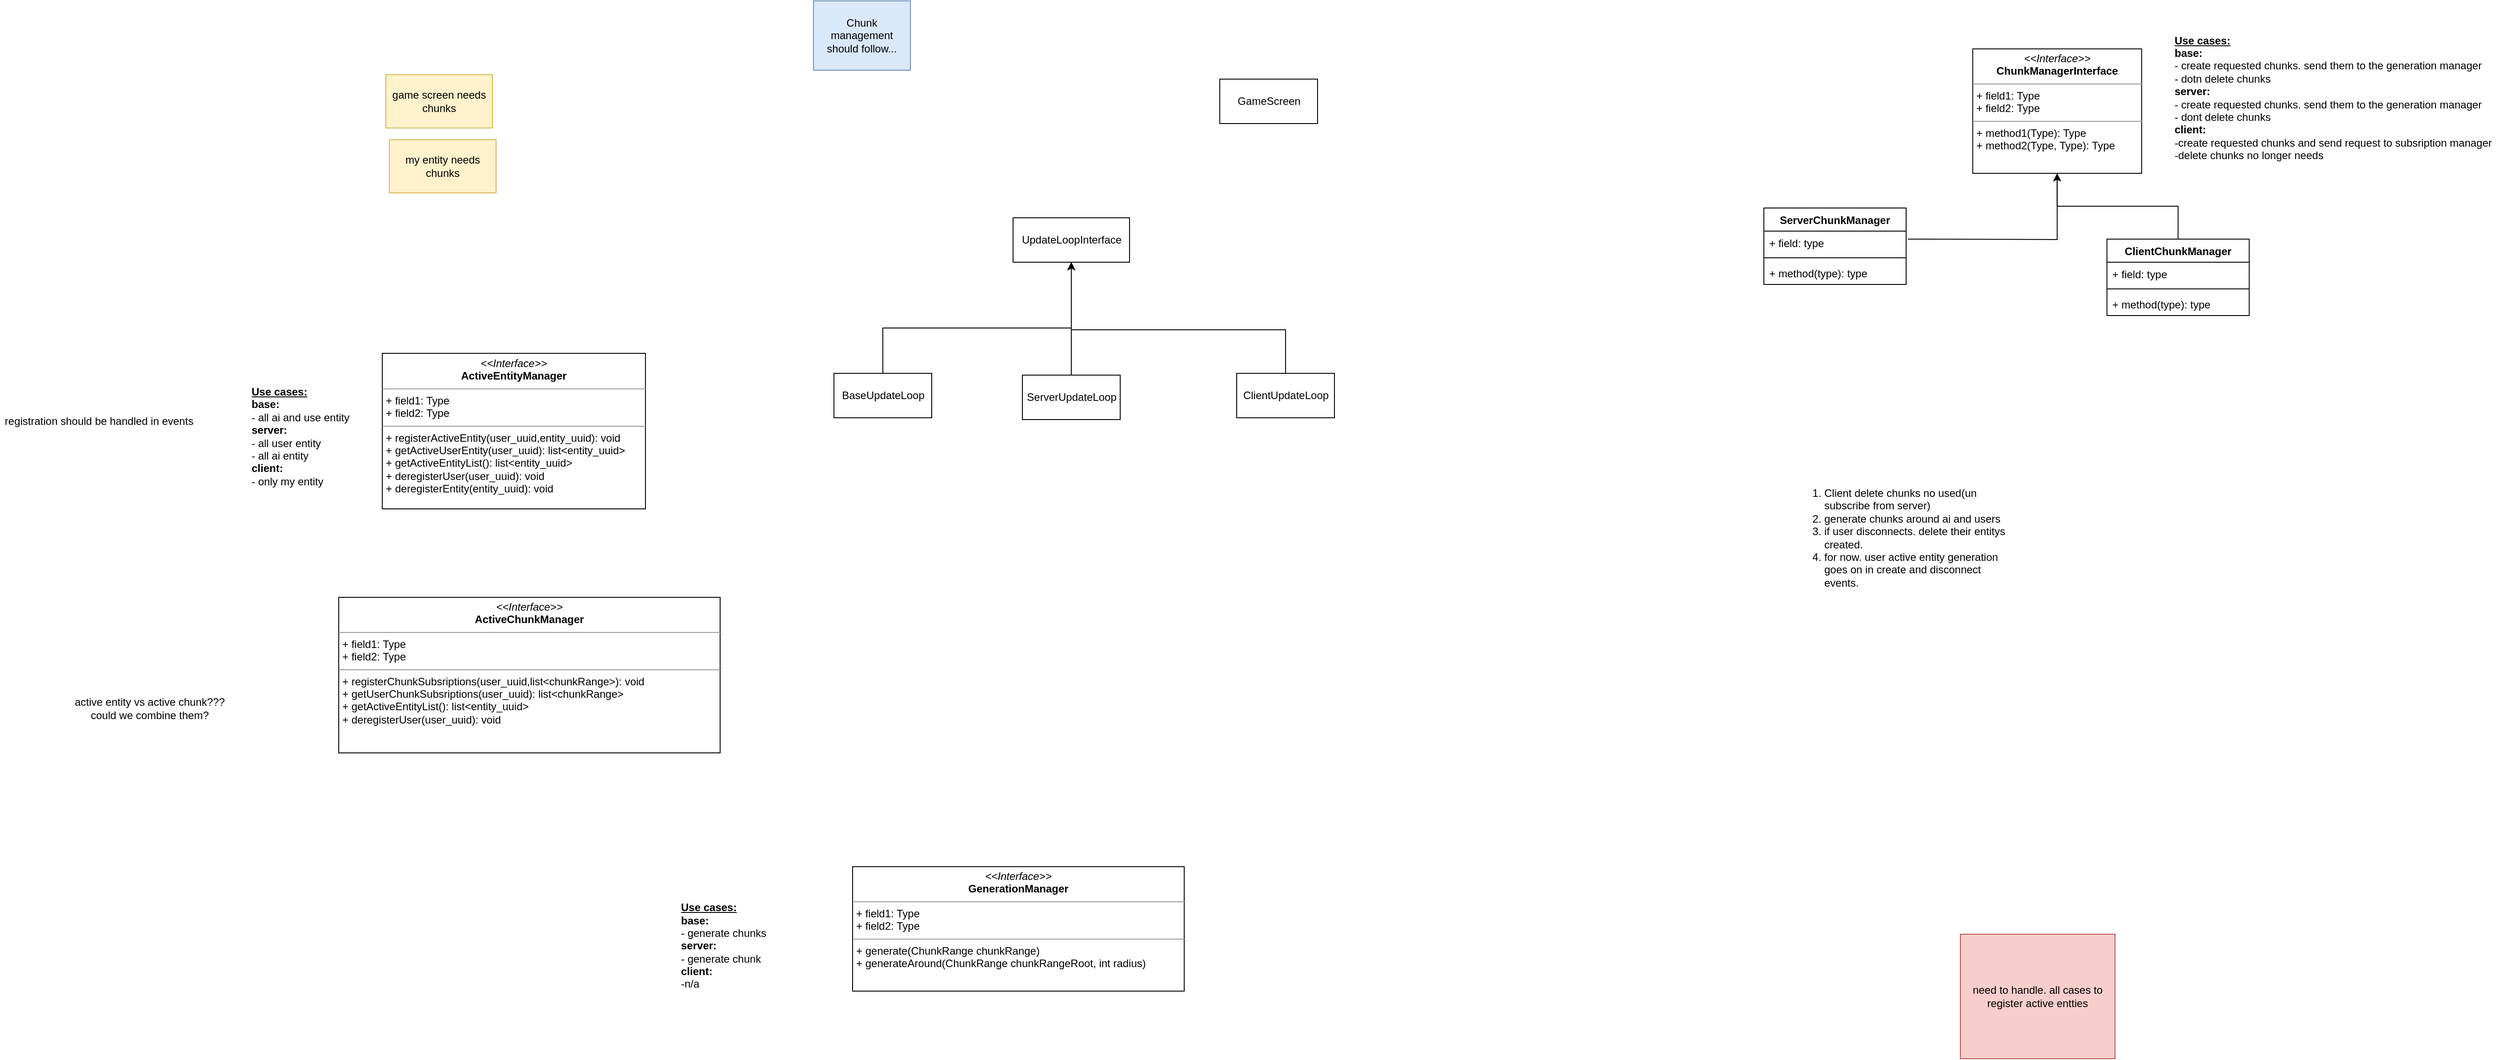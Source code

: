 <mxfile version="16.1.2" type="device"><diagram id="kUH15gHTl3p1baRAcVna" name="Page-1"><mxGraphModel dx="5690" dy="2263" grid="0" gridSize="10" guides="1" tooltips="1" connect="1" arrows="1" fold="1" page="0" pageScale="1" pageWidth="850" pageHeight="1100" math="0" shadow="0"><root><mxCell id="0"/><mxCell id="1" parent="0"/><mxCell id="ypfO_ZJ_kF1ytdytfM0t-13" value="&lt;ol&gt;&lt;li&gt;Client delete chunks no used(un subscribe from server)&lt;/li&gt;&lt;li&gt;generate chunks around ai and users&lt;/li&gt;&lt;li&gt;if user disconnects. delete their entitys created.&lt;/li&gt;&lt;li&gt;for now. user active entity generation goes on in create and disconnect events.&lt;/li&gt;&lt;/ol&gt;" style="text;html=1;strokeColor=none;fillColor=none;align=left;verticalAlign=middle;whiteSpace=wrap;rounded=0;" parent="1" vertex="1"><mxGeometry x="1066" y="130" width="253" height="164" as="geometry"/></mxCell><mxCell id="Zs4BsTpwkFoYaRE0mZC7-2" value="&lt;p style=&quot;margin: 0px ; margin-top: 4px ; text-align: center&quot;&gt;&lt;i&gt;&amp;lt;&amp;lt;Interface&amp;gt;&amp;gt;&lt;/i&gt;&lt;br&gt;&lt;b&gt;ChunkManagerInterface&lt;/b&gt;&lt;/p&gt;&lt;hr size=&quot;1&quot;&gt;&lt;p style=&quot;margin: 0px ; margin-left: 4px&quot;&gt;+ field1: Type&lt;br&gt;+ field2: Type&lt;/p&gt;&lt;hr size=&quot;1&quot;&gt;&lt;p style=&quot;margin: 0px ; margin-left: 4px&quot;&gt;+ method1(Type): Type&lt;br&gt;+ method2(Type, Type): Type&lt;/p&gt;" style="verticalAlign=top;align=left;overflow=fill;fontSize=12;fontFamily=Helvetica;html=1;" parent="1" vertex="1"><mxGeometry x="1274.91" y="-338" width="190" height="140" as="geometry"/></mxCell><mxCell id="Zs4BsTpwkFoYaRE0mZC7-3" value="&lt;p style=&quot;margin: 0px ; margin-top: 4px ; text-align: center&quot;&gt;&lt;i&gt;&amp;lt;&amp;lt;Interface&amp;gt;&amp;gt;&lt;/i&gt;&lt;br&gt;&lt;b&gt;GenerationManager&lt;/b&gt;&lt;/p&gt;&lt;hr size=&quot;1&quot;&gt;&lt;p style=&quot;margin: 0px ; margin-left: 4px&quot;&gt;+ field1: Type&lt;br&gt;+ field2: Type&lt;/p&gt;&lt;hr size=&quot;1&quot;&gt;&lt;p style=&quot;margin: 0px ; margin-left: 4px&quot;&gt;+ generate(ChunkRange chunkRange)&lt;br&gt;+ generateAround(ChunkRange chunkRangeRoot, int radius)&lt;/p&gt;" style="verticalAlign=top;align=left;overflow=fill;fontSize=12;fontFamily=Helvetica;html=1;" parent="1" vertex="1"><mxGeometry x="15" y="582" width="373" height="140" as="geometry"/></mxCell><mxCell id="Zs4BsTpwkFoYaRE0mZC7-5" value="&lt;p style=&quot;margin: 0px ; margin-top: 4px ; text-align: center&quot;&gt;&lt;i&gt;&amp;lt;&amp;lt;Interface&amp;gt;&amp;gt;&lt;/i&gt;&lt;br&gt;&lt;b&gt;ActiveEntityManager&lt;/b&gt;&lt;/p&gt;&lt;hr size=&quot;1&quot;&gt;&lt;p style=&quot;margin: 0px ; margin-left: 4px&quot;&gt;+ field1: Type&lt;br&gt;+ field2: Type&lt;/p&gt;&lt;hr size=&quot;1&quot;&gt;&lt;p style=&quot;margin: 0px ; margin-left: 4px&quot;&gt;+ registerActiveEntity(user_uuid,entity_uuid): void&lt;br&gt;+ getActiveUserEntity(user_uuid): list&amp;lt;entity_uuid&amp;gt;&lt;/p&gt;&lt;p style=&quot;margin: 0px ; margin-left: 4px&quot;&gt;+&amp;nbsp;getActiveEntityList(): list&amp;lt;entity_uuid&amp;gt;&lt;/p&gt;&lt;p style=&quot;margin: 0px ; margin-left: 4px&quot;&gt;+ deregisterUser(user_uuid): void&lt;/p&gt;&lt;p style=&quot;margin: 0px ; margin-left: 4px&quot;&gt;+ deregisterEntity(entity_uuid): void&lt;/p&gt;" style="verticalAlign=top;align=left;overflow=fill;fontSize=12;fontFamily=Helvetica;html=1;" parent="1" vertex="1"><mxGeometry x="-514" y="4.5" width="296" height="175" as="geometry"/></mxCell><mxCell id="Zs4BsTpwkFoYaRE0mZC7-14" style="edgeStyle=orthogonalEdgeStyle;rounded=0;orthogonalLoop=1;jettySize=auto;html=1;" parent="1" target="Zs4BsTpwkFoYaRE0mZC7-2" edge="1"><mxGeometry relative="1" as="geometry"><mxPoint x="1202.001" y="-124.0" as="sourcePoint"/></mxGeometry></mxCell><mxCell id="Zs4BsTpwkFoYaRE0mZC7-6" value="ServerChunkManager" style="swimlane;fontStyle=1;align=center;verticalAlign=top;childLayout=stackLayout;horizontal=1;startSize=26;horizontalStack=0;resizeParent=1;resizeParentMax=0;resizeLast=0;collapsible=1;marginBottom=0;" parent="1" vertex="1"><mxGeometry x="1040" y="-159" width="160" height="86" as="geometry"/></mxCell><mxCell id="Zs4BsTpwkFoYaRE0mZC7-7" value="+ field: type" style="text;strokeColor=none;fillColor=none;align=left;verticalAlign=top;spacingLeft=4;spacingRight=4;overflow=hidden;rotatable=0;points=[[0,0.5],[1,0.5]];portConstraint=eastwest;" parent="Zs4BsTpwkFoYaRE0mZC7-6" vertex="1"><mxGeometry y="26" width="160" height="26" as="geometry"/></mxCell><mxCell id="Zs4BsTpwkFoYaRE0mZC7-8" value="" style="line;strokeWidth=1;fillColor=none;align=left;verticalAlign=middle;spacingTop=-1;spacingLeft=3;spacingRight=3;rotatable=0;labelPosition=right;points=[];portConstraint=eastwest;" parent="Zs4BsTpwkFoYaRE0mZC7-6" vertex="1"><mxGeometry y="52" width="160" height="8" as="geometry"/></mxCell><mxCell id="Zs4BsTpwkFoYaRE0mZC7-9" value="+ method(type): type" style="text;strokeColor=none;fillColor=none;align=left;verticalAlign=top;spacingLeft=4;spacingRight=4;overflow=hidden;rotatable=0;points=[[0,0.5],[1,0.5]];portConstraint=eastwest;" parent="Zs4BsTpwkFoYaRE0mZC7-6" vertex="1"><mxGeometry y="60" width="160" height="26" as="geometry"/></mxCell><mxCell id="Zs4BsTpwkFoYaRE0mZC7-15" style="edgeStyle=orthogonalEdgeStyle;rounded=0;orthogonalLoop=1;jettySize=auto;html=1;" parent="1" source="Zs4BsTpwkFoYaRE0mZC7-10" target="Zs4BsTpwkFoYaRE0mZC7-2" edge="1"><mxGeometry relative="1" as="geometry"/></mxCell><mxCell id="Zs4BsTpwkFoYaRE0mZC7-10" value="ClientChunkManager" style="swimlane;fontStyle=1;align=center;verticalAlign=top;childLayout=stackLayout;horizontal=1;startSize=26;horizontalStack=0;resizeParent=1;resizeParentMax=0;resizeLast=0;collapsible=1;marginBottom=0;" parent="1" vertex="1"><mxGeometry x="1425.91" y="-124" width="160" height="86" as="geometry"/></mxCell><mxCell id="Zs4BsTpwkFoYaRE0mZC7-11" value="+ field: type" style="text;strokeColor=none;fillColor=none;align=left;verticalAlign=top;spacingLeft=4;spacingRight=4;overflow=hidden;rotatable=0;points=[[0,0.5],[1,0.5]];portConstraint=eastwest;" parent="Zs4BsTpwkFoYaRE0mZC7-10" vertex="1"><mxGeometry y="26" width="160" height="26" as="geometry"/></mxCell><mxCell id="Zs4BsTpwkFoYaRE0mZC7-12" value="" style="line;strokeWidth=1;fillColor=none;align=left;verticalAlign=middle;spacingTop=-1;spacingLeft=3;spacingRight=3;rotatable=0;labelPosition=right;points=[];portConstraint=eastwest;" parent="Zs4BsTpwkFoYaRE0mZC7-10" vertex="1"><mxGeometry y="52" width="160" height="8" as="geometry"/></mxCell><mxCell id="Zs4BsTpwkFoYaRE0mZC7-13" value="+ method(type): type" style="text;strokeColor=none;fillColor=none;align=left;verticalAlign=top;spacingLeft=4;spacingRight=4;overflow=hidden;rotatable=0;points=[[0,0.5],[1,0.5]];portConstraint=eastwest;" parent="Zs4BsTpwkFoYaRE0mZC7-10" vertex="1"><mxGeometry y="60" width="160" height="26" as="geometry"/></mxCell><mxCell id="Zs4BsTpwkFoYaRE0mZC7-18" value="&lt;b&gt;&lt;u&gt;Use cases:&lt;/u&gt;&lt;/b&gt;&lt;br&gt;&lt;b&gt;base:&lt;br&gt;&lt;/b&gt;- generate chunks&lt;br&gt;&lt;b&gt;server:&lt;/b&gt;&lt;br&gt;- generate chunk&lt;br&gt;&lt;b&gt;client:&lt;br&gt;&lt;/b&gt;-n/a" style="text;html=1;align=left;verticalAlign=middle;resizable=0;points=[];autosize=1;strokeColor=none;fillColor=none;" parent="1" vertex="1"><mxGeometry x="-180" y="620" width="106" height="102" as="geometry"/></mxCell><mxCell id="Zs4BsTpwkFoYaRE0mZC7-19" value="&lt;b&gt;&lt;u&gt;Use cases:&lt;/u&gt;&lt;/b&gt;&lt;br&gt;&lt;b&gt;base:&lt;br&gt;&lt;/b&gt;- all ai and use entity&lt;br&gt;&lt;b&gt;server:&lt;/b&gt;&lt;br&gt;- all user entity&lt;br&gt;- all ai entity&lt;br&gt;&lt;b&gt;client:&lt;br&gt;&lt;/b&gt;- only my entity" style="text;html=1;align=left;verticalAlign=middle;resizable=0;points=[];autosize=1;strokeColor=none;fillColor=none;" parent="1" vertex="1"><mxGeometry x="-663" y="39.5" width="120" height="116" as="geometry"/></mxCell><mxCell id="Zs4BsTpwkFoYaRE0mZC7-21" value="&lt;b&gt;&lt;u&gt;Use cases:&lt;/u&gt;&lt;/b&gt;&lt;br&gt;&lt;b&gt;base:&lt;br&gt;&lt;/b&gt;- create requested chunks. send them to the generation manager&lt;br&gt;- dotn delete chunks&lt;br&gt;&lt;b&gt;server:&lt;/b&gt;&lt;br&gt;- create requested chunks. send them to the generation manager&lt;br&gt;- dont delete chunks&lt;br&gt;&lt;b&gt;client:&lt;br&gt;&lt;/b&gt;-create requested chunks and send request to subsription manager&lt;br&gt;-delete chunks no longer needs" style="text;html=1;align=left;verticalAlign=middle;resizable=0;points=[];autosize=1;strokeColor=none;fillColor=none;" parent="1" vertex="1"><mxGeometry x="1499.91" y="-355" width="367" height="144" as="geometry"/></mxCell><mxCell id="f6o9O6TR0m_8u2Nm0Seb-2" value="need to handle. all cases to register active entties" style="text;html=1;strokeColor=#b85450;fillColor=#f8cecc;align=center;verticalAlign=middle;whiteSpace=wrap;rounded=0;" parent="1" vertex="1"><mxGeometry x="1261" y="658" width="174" height="140" as="geometry"/></mxCell><mxCell id="f6o9O6TR0m_8u2Nm0Seb-3" value="Chunk management should follow..." style="text;html=1;strokeColor=#6c8ebf;fillColor=#dae8fc;align=center;verticalAlign=middle;whiteSpace=wrap;rounded=0;" parent="1" vertex="1"><mxGeometry x="-29" y="-392" width="109" height="78" as="geometry"/></mxCell><mxCell id="f6o9O6TR0m_8u2Nm0Seb-6" value="registration should be handled in events" style="text;html=1;align=center;verticalAlign=middle;resizable=0;points=[];autosize=1;strokeColor=none;fillColor=none;" parent="1" vertex="1"><mxGeometry x="-944" y="71.5" width="222" height="18" as="geometry"/></mxCell><mxCell id="f6o9O6TR0m_8u2Nm0Seb-7" value="active entity vs active chunk???&lt;br&gt;could we combine them?" style="text;html=1;align=center;verticalAlign=middle;resizable=0;points=[];autosize=1;strokeColor=none;fillColor=none;" parent="1" vertex="1"><mxGeometry x="-866" y="388" width="179" height="32" as="geometry"/></mxCell><mxCell id="f6o9O6TR0m_8u2Nm0Seb-8" value="&lt;p style=&quot;margin: 0px ; margin-top: 4px ; text-align: center&quot;&gt;&lt;i&gt;&amp;lt;&amp;lt;Interface&amp;gt;&amp;gt;&lt;/i&gt;&lt;br&gt;&lt;b&gt;ActiveChunkManager&lt;/b&gt;&lt;/p&gt;&lt;hr size=&quot;1&quot;&gt;&lt;p style=&quot;margin: 0px ; margin-left: 4px&quot;&gt;+ field1: Type&lt;br&gt;+ field2: Type&lt;/p&gt;&lt;hr size=&quot;1&quot;&gt;&lt;p style=&quot;margin: 0px ; margin-left: 4px&quot;&gt;+ registerChunkSubsriptions(user_uuid,list&amp;lt;chunkRange&amp;gt;): void&lt;br&gt;+ getUserChunkSubsriptions(user_uuid): list&amp;lt;chunkRange&amp;gt;&lt;/p&gt;&lt;p style=&quot;margin: 0px ; margin-left: 4px&quot;&gt;+&amp;nbsp;getActiveEntityList(): list&amp;lt;entity_uuid&amp;gt;&lt;/p&gt;&lt;p style=&quot;margin: 0px ; margin-left: 4px&quot;&gt;+ deregisterUser(user_uuid): void&lt;/p&gt;" style="verticalAlign=top;align=left;overflow=fill;fontSize=12;fontFamily=Helvetica;html=1;" parent="1" vertex="1"><mxGeometry x="-563" y="279" width="429" height="175" as="geometry"/></mxCell><mxCell id="dGYwDOZ0qpIuZa3NGKVj-1" value="game screen needs chunks" style="rounded=0;whiteSpace=wrap;html=1;fillColor=#fff2cc;strokeColor=#d6b656;" vertex="1" parent="1"><mxGeometry x="-510" y="-309" width="120" height="60" as="geometry"/></mxCell><mxCell id="dGYwDOZ0qpIuZa3NGKVj-2" value="my entity needs chunks" style="rounded=0;whiteSpace=wrap;html=1;fillColor=#fff2cc;strokeColor=#d6b656;" vertex="1" parent="1"><mxGeometry x="-506" y="-236" width="120" height="60" as="geometry"/></mxCell><mxCell id="dGYwDOZ0qpIuZa3NGKVj-3" value="UpdateLoopInterface" style="html=1;" vertex="1" parent="1"><mxGeometry x="195.5" y="-148" width="131" height="50" as="geometry"/></mxCell><mxCell id="dGYwDOZ0qpIuZa3NGKVj-16" style="edgeStyle=orthogonalEdgeStyle;rounded=0;orthogonalLoop=1;jettySize=auto;html=1;" edge="1" parent="1" source="dGYwDOZ0qpIuZa3NGKVj-4" target="dGYwDOZ0qpIuZa3NGKVj-3"><mxGeometry relative="1" as="geometry"><Array as="points"><mxPoint x="502" y="-22"/><mxPoint x="261" y="-22"/></Array></mxGeometry></mxCell><mxCell id="dGYwDOZ0qpIuZa3NGKVj-4" value="ClientUpdateLoop" style="html=1;" vertex="1" parent="1"><mxGeometry x="447" y="27" width="110" height="50" as="geometry"/></mxCell><mxCell id="dGYwDOZ0qpIuZa3NGKVj-7" value="GameScreen" style="html=1;" vertex="1" parent="1"><mxGeometry x="428" y="-304" width="110" height="50" as="geometry"/></mxCell><mxCell id="dGYwDOZ0qpIuZa3NGKVj-14" style="edgeStyle=orthogonalEdgeStyle;rounded=0;orthogonalLoop=1;jettySize=auto;html=1;" edge="1" parent="1" source="dGYwDOZ0qpIuZa3NGKVj-8" target="dGYwDOZ0qpIuZa3NGKVj-3"><mxGeometry relative="1" as="geometry"><Array as="points"><mxPoint x="49" y="-24"/><mxPoint x="261" y="-24"/></Array></mxGeometry></mxCell><mxCell id="dGYwDOZ0qpIuZa3NGKVj-8" value="BaseUpdateLoop" style="html=1;" vertex="1" parent="1"><mxGeometry x="-6" y="27" width="110" height="50" as="geometry"/></mxCell><mxCell id="dGYwDOZ0qpIuZa3NGKVj-15" style="edgeStyle=orthogonalEdgeStyle;rounded=0;orthogonalLoop=1;jettySize=auto;html=1;" edge="1" parent="1" source="dGYwDOZ0qpIuZa3NGKVj-10" target="dGYwDOZ0qpIuZa3NGKVj-3"><mxGeometry relative="1" as="geometry"/></mxCell><mxCell id="dGYwDOZ0qpIuZa3NGKVj-10" value="ServerUpdateLoop" style="html=1;" vertex="1" parent="1"><mxGeometry x="206" y="29" width="110" height="50" as="geometry"/></mxCell></root></mxGraphModel></diagram></mxfile>